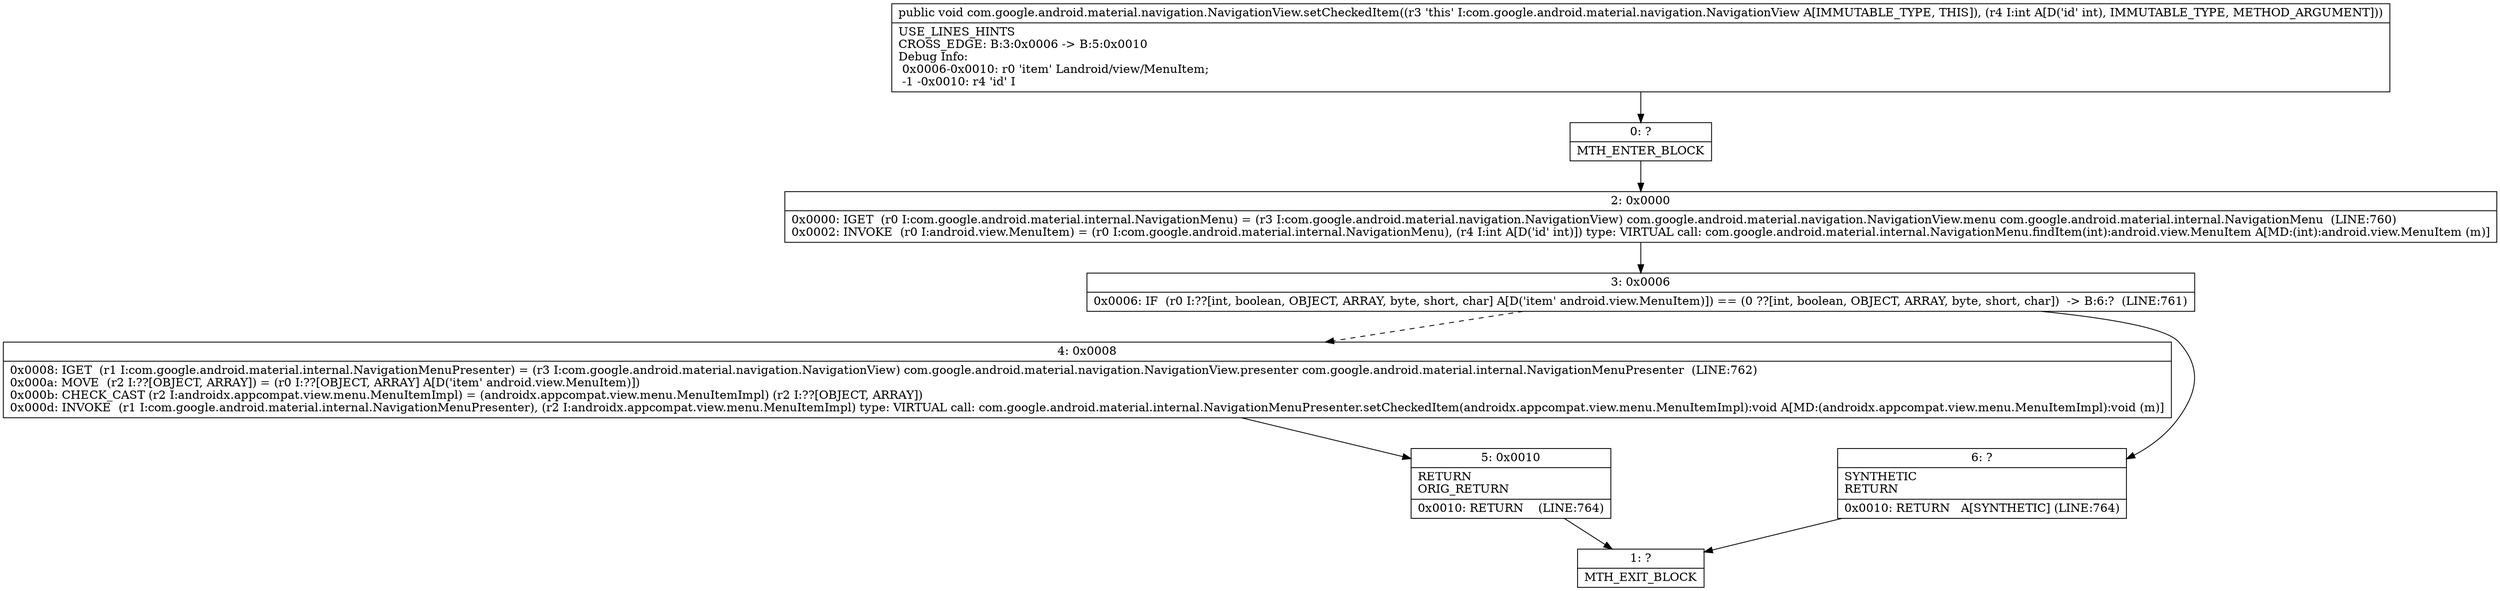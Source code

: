 digraph "CFG forcom.google.android.material.navigation.NavigationView.setCheckedItem(I)V" {
Node_0 [shape=record,label="{0\:\ ?|MTH_ENTER_BLOCK\l}"];
Node_2 [shape=record,label="{2\:\ 0x0000|0x0000: IGET  (r0 I:com.google.android.material.internal.NavigationMenu) = (r3 I:com.google.android.material.navigation.NavigationView) com.google.android.material.navigation.NavigationView.menu com.google.android.material.internal.NavigationMenu  (LINE:760)\l0x0002: INVOKE  (r0 I:android.view.MenuItem) = (r0 I:com.google.android.material.internal.NavigationMenu), (r4 I:int A[D('id' int)]) type: VIRTUAL call: com.google.android.material.internal.NavigationMenu.findItem(int):android.view.MenuItem A[MD:(int):android.view.MenuItem (m)]\l}"];
Node_3 [shape=record,label="{3\:\ 0x0006|0x0006: IF  (r0 I:??[int, boolean, OBJECT, ARRAY, byte, short, char] A[D('item' android.view.MenuItem)]) == (0 ??[int, boolean, OBJECT, ARRAY, byte, short, char])  \-\> B:6:?  (LINE:761)\l}"];
Node_4 [shape=record,label="{4\:\ 0x0008|0x0008: IGET  (r1 I:com.google.android.material.internal.NavigationMenuPresenter) = (r3 I:com.google.android.material.navigation.NavigationView) com.google.android.material.navigation.NavigationView.presenter com.google.android.material.internal.NavigationMenuPresenter  (LINE:762)\l0x000a: MOVE  (r2 I:??[OBJECT, ARRAY]) = (r0 I:??[OBJECT, ARRAY] A[D('item' android.view.MenuItem)]) \l0x000b: CHECK_CAST (r2 I:androidx.appcompat.view.menu.MenuItemImpl) = (androidx.appcompat.view.menu.MenuItemImpl) (r2 I:??[OBJECT, ARRAY]) \l0x000d: INVOKE  (r1 I:com.google.android.material.internal.NavigationMenuPresenter), (r2 I:androidx.appcompat.view.menu.MenuItemImpl) type: VIRTUAL call: com.google.android.material.internal.NavigationMenuPresenter.setCheckedItem(androidx.appcompat.view.menu.MenuItemImpl):void A[MD:(androidx.appcompat.view.menu.MenuItemImpl):void (m)]\l}"];
Node_5 [shape=record,label="{5\:\ 0x0010|RETURN\lORIG_RETURN\l|0x0010: RETURN    (LINE:764)\l}"];
Node_1 [shape=record,label="{1\:\ ?|MTH_EXIT_BLOCK\l}"];
Node_6 [shape=record,label="{6\:\ ?|SYNTHETIC\lRETURN\l|0x0010: RETURN   A[SYNTHETIC] (LINE:764)\l}"];
MethodNode[shape=record,label="{public void com.google.android.material.navigation.NavigationView.setCheckedItem((r3 'this' I:com.google.android.material.navigation.NavigationView A[IMMUTABLE_TYPE, THIS]), (r4 I:int A[D('id' int), IMMUTABLE_TYPE, METHOD_ARGUMENT]))  | USE_LINES_HINTS\lCROSS_EDGE: B:3:0x0006 \-\> B:5:0x0010\lDebug Info:\l  0x0006\-0x0010: r0 'item' Landroid\/view\/MenuItem;\l  \-1 \-0x0010: r4 'id' I\l}"];
MethodNode -> Node_0;Node_0 -> Node_2;
Node_2 -> Node_3;
Node_3 -> Node_4[style=dashed];
Node_3 -> Node_6;
Node_4 -> Node_5;
Node_5 -> Node_1;
Node_6 -> Node_1;
}

